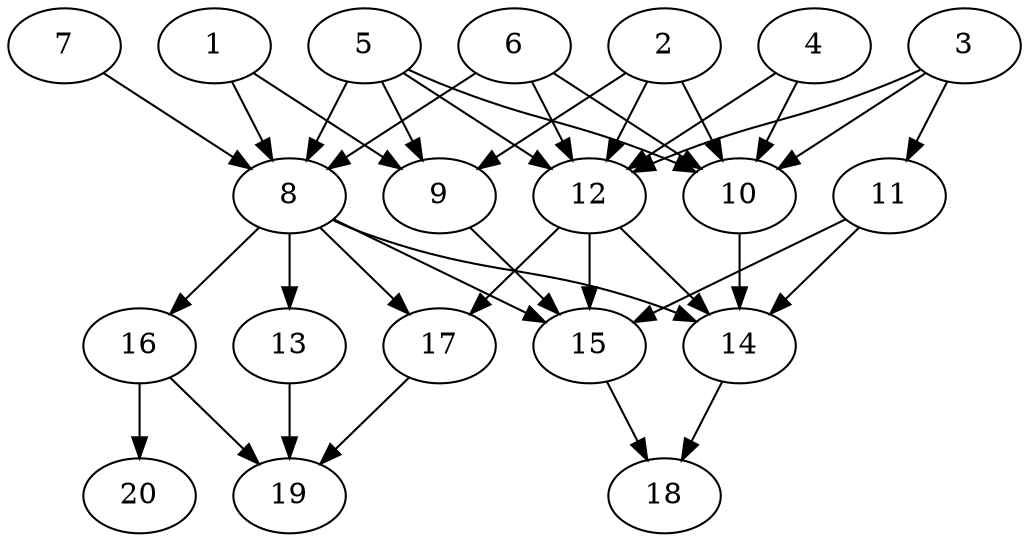 // DAG automatically generated by daggen at Tue Jul 23 14:34:08 2019
// ./daggen --dot -n 20 --ccr 0.3 --fat 0.7 --regular 0.5 --density 0.8 --mindata 5242880 --maxdata 52428800 
digraph G {
  1 [size="119115093", alpha="0.17", expect_size="35734528"] 
  1 -> 8 [size ="35734528"]
  1 -> 9 [size ="35734528"]
  2 [size="76277760", alpha="0.02", expect_size="22883328"] 
  2 -> 9 [size ="22883328"]
  2 -> 10 [size ="22883328"]
  2 -> 12 [size ="22883328"]
  3 [size="57651200", alpha="0.04", expect_size="17295360"] 
  3 -> 10 [size ="17295360"]
  3 -> 11 [size ="17295360"]
  3 -> 12 [size ="17295360"]
  4 [size="134492160", alpha="0.19", expect_size="40347648"] 
  4 -> 10 [size ="40347648"]
  4 -> 12 [size ="40347648"]
  5 [size="71174827", alpha="0.07", expect_size="21352448"] 
  5 -> 8 [size ="21352448"]
  5 -> 9 [size ="21352448"]
  5 -> 10 [size ="21352448"]
  5 -> 12 [size ="21352448"]
  6 [size="86504107", alpha="0.10", expect_size="25951232"] 
  6 -> 8 [size ="25951232"]
  6 -> 10 [size ="25951232"]
  6 -> 12 [size ="25951232"]
  7 [size="102557013", alpha="0.04", expect_size="30767104"] 
  7 -> 8 [size ="30767104"]
  8 [size="69143893", alpha="0.17", expect_size="20743168"] 
  8 -> 13 [size ="20743168"]
  8 -> 14 [size ="20743168"]
  8 -> 15 [size ="20743168"]
  8 -> 16 [size ="20743168"]
  8 -> 17 [size ="20743168"]
  9 [size="102481920", alpha="0.03", expect_size="30744576"] 
  9 -> 15 [size ="30744576"]
  10 [size="164485120", alpha="0.07", expect_size="49345536"] 
  10 -> 14 [size ="49345536"]
  11 [size="40144213", alpha="0.07", expect_size="12043264"] 
  11 -> 14 [size ="12043264"]
  11 -> 15 [size ="12043264"]
  12 [size="170724693", alpha="0.06", expect_size="51217408"] 
  12 -> 14 [size ="51217408"]
  12 -> 15 [size ="51217408"]
  12 -> 17 [size ="51217408"]
  13 [size="30419627", alpha="0.08", expect_size="9125888"] 
  13 -> 19 [size ="9125888"]
  14 [size="61542400", alpha="0.02", expect_size="18462720"] 
  14 -> 18 [size ="18462720"]
  15 [size="54958080", alpha="0.19", expect_size="16487424"] 
  15 -> 18 [size ="16487424"]
  16 [size="111172267", alpha="0.20", expect_size="33351680"] 
  16 -> 19 [size ="33351680"]
  16 -> 20 [size ="33351680"]
  17 [size="31184213", alpha="0.11", expect_size="9355264"] 
  17 -> 19 [size ="9355264"]
  18 [size="59214507", alpha="0.02", expect_size="17764352"] 
  19 [size="36126720", alpha="0.04", expect_size="10838016"] 
  20 [size="60641280", alpha="0.09", expect_size="18192384"] 
}
